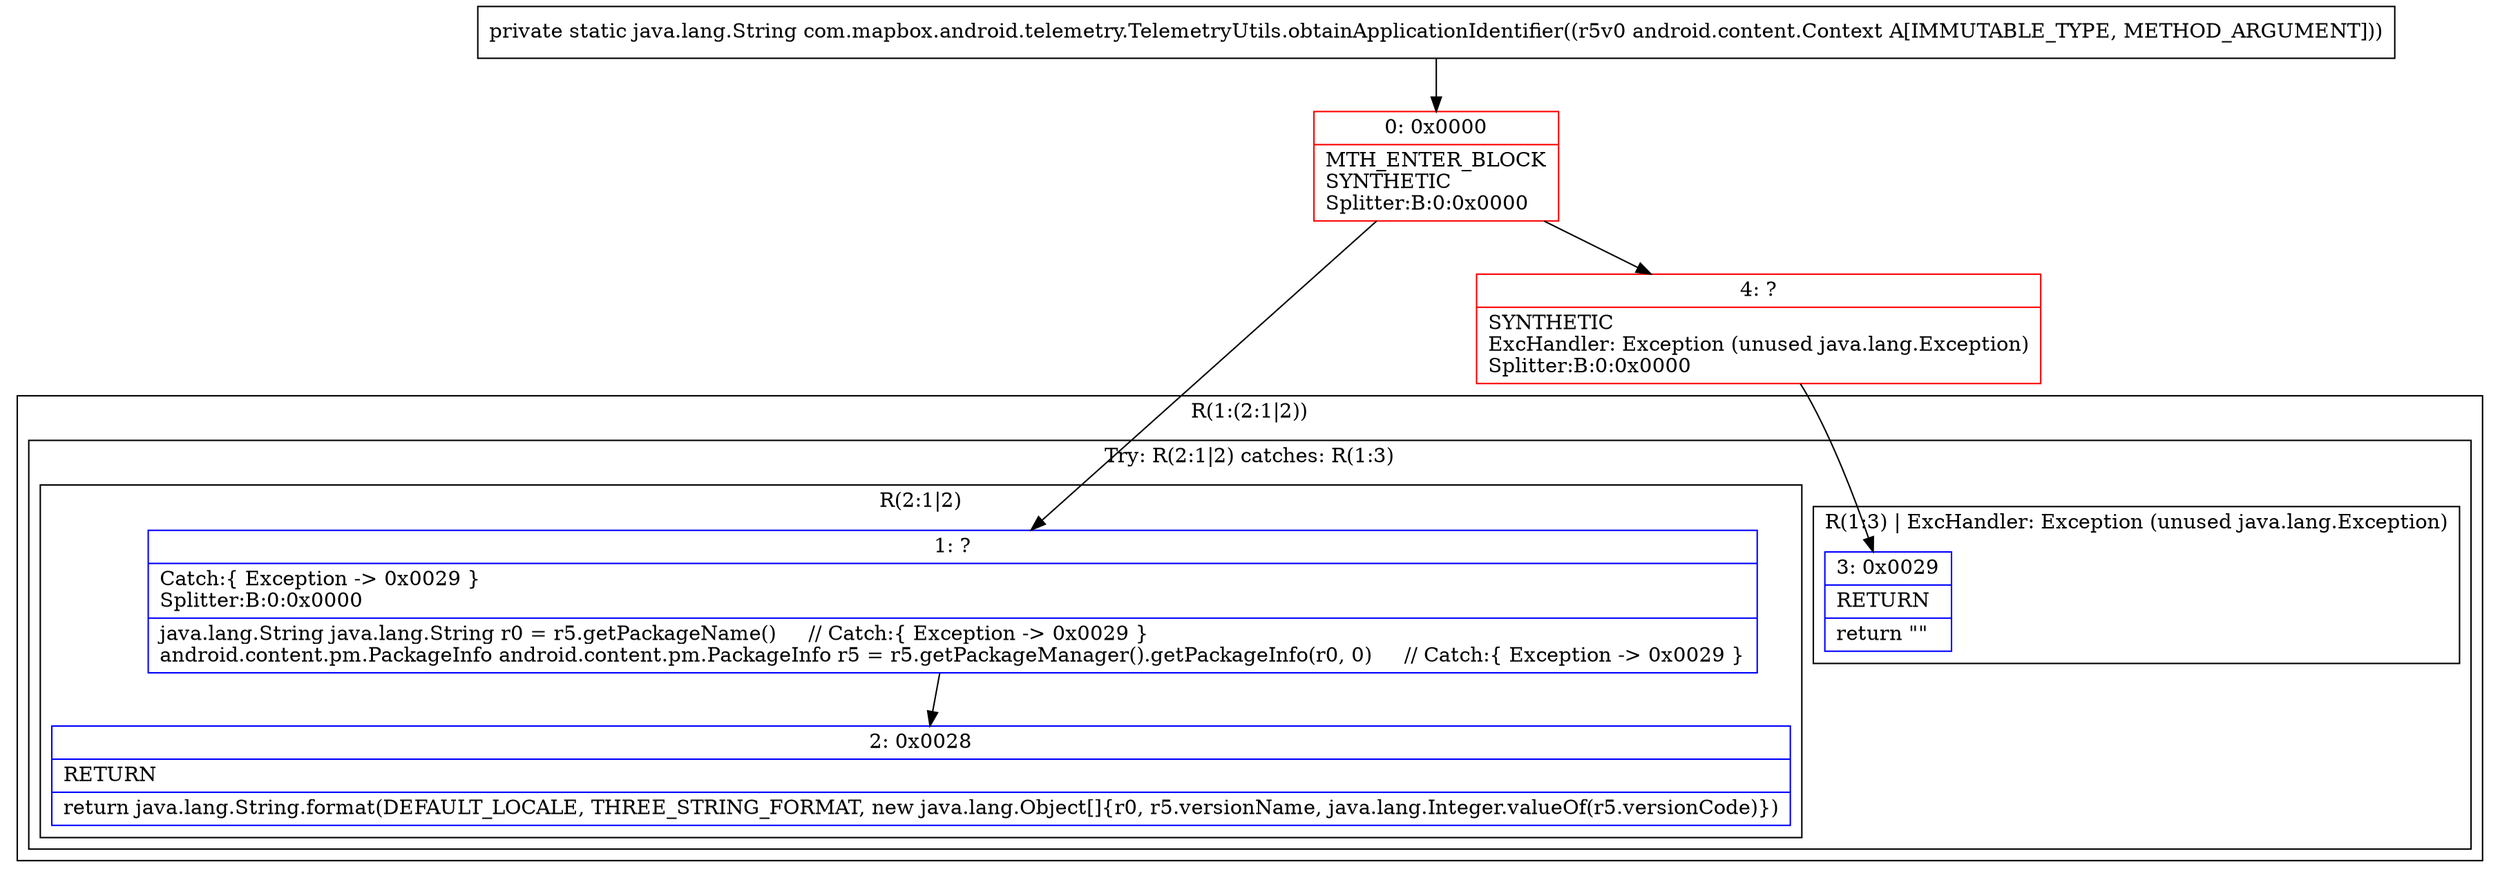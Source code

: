 digraph "CFG forcom.mapbox.android.telemetry.TelemetryUtils.obtainApplicationIdentifier(Landroid\/content\/Context;)Ljava\/lang\/String;" {
subgraph cluster_Region_1446703789 {
label = "R(1:(2:1|2))";
node [shape=record,color=blue];
subgraph cluster_TryCatchRegion_2124084516 {
label = "Try: R(2:1|2) catches: R(1:3)";
node [shape=record,color=blue];
subgraph cluster_Region_1426965559 {
label = "R(2:1|2)";
node [shape=record,color=blue];
Node_1 [shape=record,label="{1\:\ ?|Catch:\{ Exception \-\> 0x0029 \}\lSplitter:B:0:0x0000\l|java.lang.String java.lang.String r0 = r5.getPackageName()     \/\/ Catch:\{ Exception \-\> 0x0029 \}\landroid.content.pm.PackageInfo android.content.pm.PackageInfo r5 = r5.getPackageManager().getPackageInfo(r0, 0)     \/\/ Catch:\{ Exception \-\> 0x0029 \}\l}"];
Node_2 [shape=record,label="{2\:\ 0x0028|RETURN\l|return java.lang.String.format(DEFAULT_LOCALE, THREE_STRING_FORMAT, new java.lang.Object[]\{r0, r5.versionName, java.lang.Integer.valueOf(r5.versionCode)\})\l}"];
}
subgraph cluster_Region_1458449198 {
label = "R(1:3) | ExcHandler: Exception (unused java.lang.Exception)\l";
node [shape=record,color=blue];
Node_3 [shape=record,label="{3\:\ 0x0029|RETURN\l|return \"\"\l}"];
}
}
}
subgraph cluster_Region_1458449198 {
label = "R(1:3) | ExcHandler: Exception (unused java.lang.Exception)\l";
node [shape=record,color=blue];
Node_3 [shape=record,label="{3\:\ 0x0029|RETURN\l|return \"\"\l}"];
}
Node_0 [shape=record,color=red,label="{0\:\ 0x0000|MTH_ENTER_BLOCK\lSYNTHETIC\lSplitter:B:0:0x0000\l}"];
Node_4 [shape=record,color=red,label="{4\:\ ?|SYNTHETIC\lExcHandler: Exception (unused java.lang.Exception)\lSplitter:B:0:0x0000\l}"];
MethodNode[shape=record,label="{private static java.lang.String com.mapbox.android.telemetry.TelemetryUtils.obtainApplicationIdentifier((r5v0 android.content.Context A[IMMUTABLE_TYPE, METHOD_ARGUMENT])) }"];
MethodNode -> Node_0;
Node_1 -> Node_2;
Node_0 -> Node_1;
Node_0 -> Node_4;
Node_4 -> Node_3;
}


